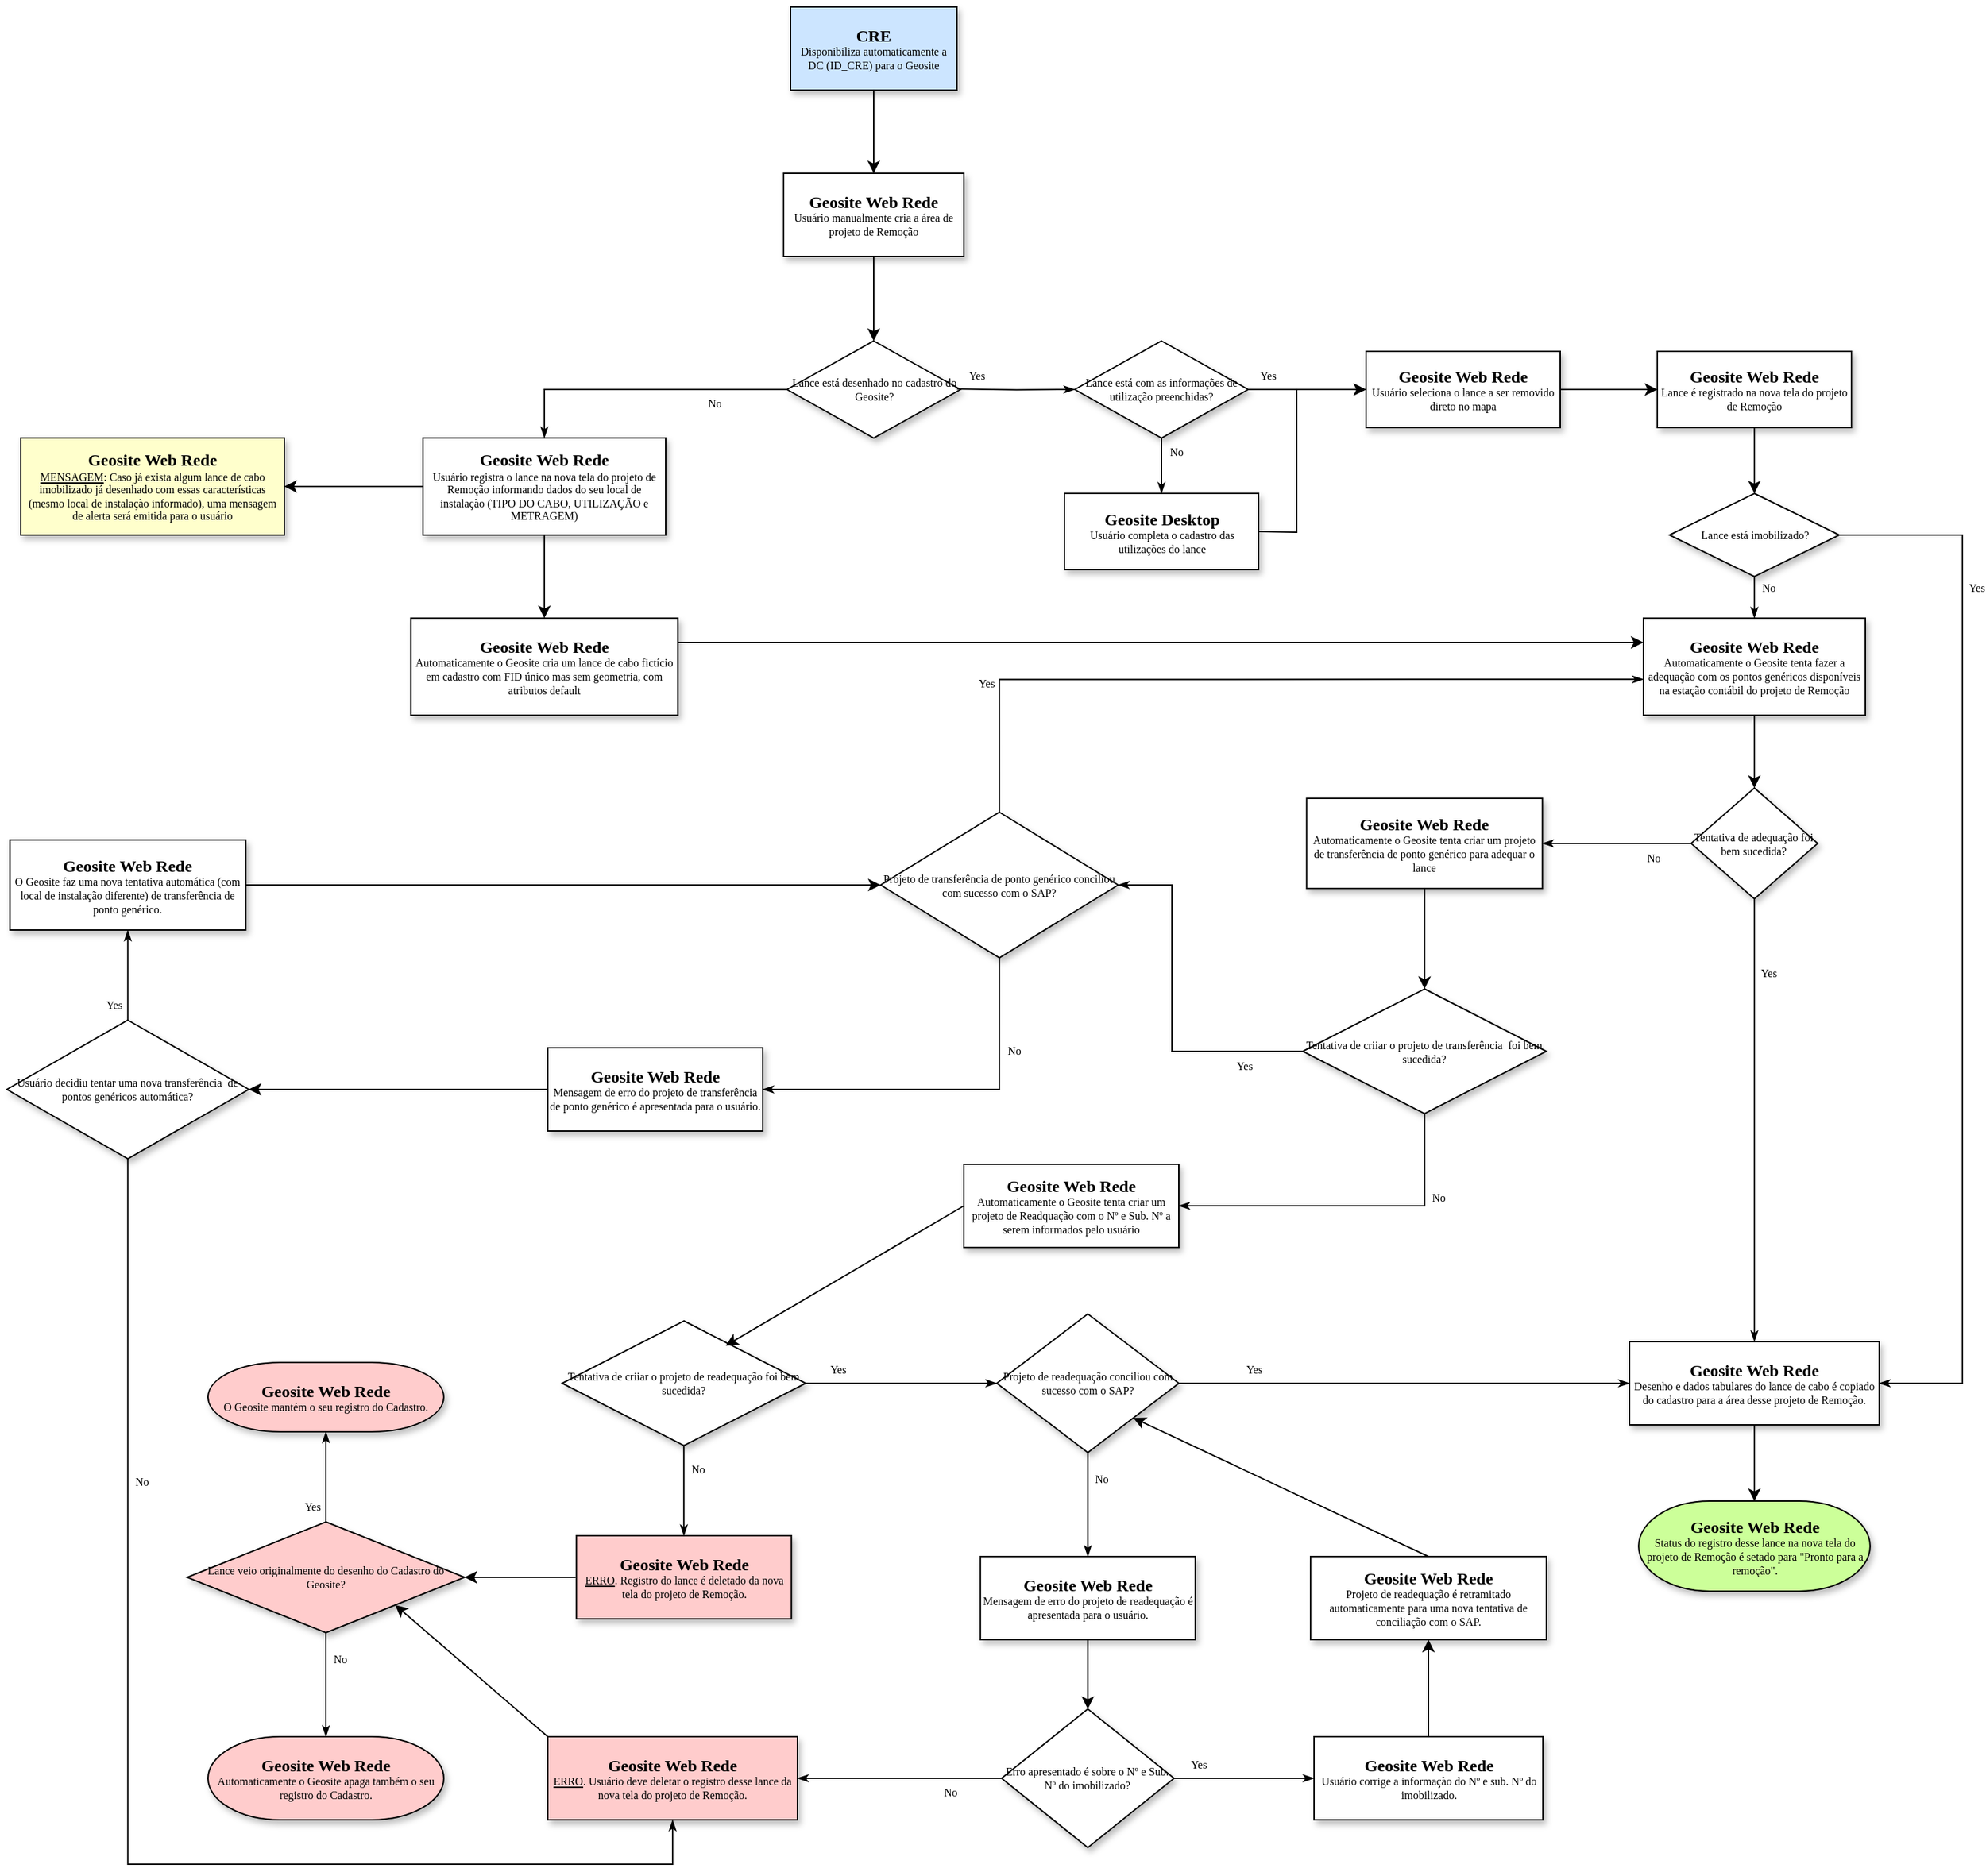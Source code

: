<mxfile version="20.5.0" type="github"><diagram name="Page-1" id="edf60f1a-56cd-e834-aa8a-f176f3a09ee4"><mxGraphModel dx="1278" dy="579" grid="1" gridSize="10" guides="1" tooltips="1" connect="1" arrows="1" fold="1" page="1" pageScale="1" pageWidth="1100" pageHeight="850" background="none" math="0" shadow="0"><root><mxCell id="0"/><mxCell id="1" parent="0"/><mxCell id="V8c99-lEmDVWt42Kv_we-5" value="&lt;font style=&quot;font-size: 12px;&quot;&gt;&lt;b&gt;CRE&lt;/b&gt;&lt;/font&gt;&lt;br&gt;Disponibiliza automaticamente a DC (ID_CRE) para o Geosite" style="rounded=0;whiteSpace=wrap;html=1;shadow=1;labelBackgroundColor=none;strokeWidth=1;fontFamily=Verdana;fontSize=8;align=center;fillColor=#CCE5FF;" parent="1" vertex="1"><mxGeometry x="635" y="10" width="120" height="60" as="geometry"/></mxCell><mxCell id="V8c99-lEmDVWt42Kv_we-6" value="&lt;font style=&quot;font-size: 12px;&quot;&gt;&lt;b&gt;Geosite Web Rede&lt;/b&gt;&lt;/font&gt;&lt;br&gt;Usuário manualmente cria a área de projeto de Remoção" style="rounded=0;whiteSpace=wrap;html=1;shadow=1;labelBackgroundColor=none;strokeWidth=1;fontFamily=Verdana;fontSize=8;align=center;" parent="1" vertex="1"><mxGeometry x="630" y="130" width="130" height="60" as="geometry"/></mxCell><mxCell id="V8c99-lEmDVWt42Kv_we-7" value="" style="endArrow=classic;html=1;rounded=0;fontSize=12;exitX=0.5;exitY=1;exitDx=0;exitDy=0;" parent="1" source="V8c99-lEmDVWt42Kv_we-5" target="V8c99-lEmDVWt42Kv_we-6" edge="1"><mxGeometry width="50" height="50" relative="1" as="geometry"><mxPoint x="170" y="50" as="sourcePoint"/><mxPoint x="220" as="targetPoint"/></mxGeometry></mxCell><mxCell id="V8c99-lEmDVWt42Kv_we-8" value="Lance está desenhado no cadastro do Geosite?" style="rhombus;whiteSpace=wrap;html=1;rounded=0;shadow=1;labelBackgroundColor=none;strokeWidth=1;fontFamily=Verdana;fontSize=8;align=center;" parent="1" vertex="1"><mxGeometry x="632.5" y="251" width="125" height="70" as="geometry"/></mxCell><mxCell id="V8c99-lEmDVWt42Kv_we-9" value="" style="endArrow=classic;html=1;rounded=0;fontSize=12;exitX=0.5;exitY=1;exitDx=0;exitDy=0;" parent="1" source="V8c99-lEmDVWt42Kv_we-6" target="V8c99-lEmDVWt42Kv_we-8" edge="1"><mxGeometry width="50" height="50" relative="1" as="geometry"><mxPoint x="695" y="200" as="sourcePoint"/><mxPoint x="550" y="201" as="targetPoint"/></mxGeometry></mxCell><mxCell id="V8c99-lEmDVWt42Kv_we-11" value="Yes" style="edgeStyle=orthogonalEdgeStyle;rounded=0;html=1;labelBackgroundColor=none;startSize=5;endArrow=classicThin;endFill=1;endSize=5;jettySize=auto;orthogonalLoop=1;strokeWidth=1;fontFamily=Verdana;fontSize=8;entryX=0;entryY=0.5;entryDx=0;entryDy=0;" parent="1" target="UmW8kJtrCGWKn92JYN5o-1" edge="1"><mxGeometry x="-0.667" y="10" relative="1" as="geometry"><mxPoint as="offset"/><mxPoint x="755" y="285.66" as="sourcePoint"/><mxPoint x="815" y="285.66" as="targetPoint"/></mxGeometry></mxCell><mxCell id="V8c99-lEmDVWt42Kv_we-12" value="No" style="edgeStyle=orthogonalEdgeStyle;rounded=0;html=1;labelBackgroundColor=none;startSize=5;endArrow=classicThin;endFill=1;endSize=5;jettySize=auto;orthogonalLoop=1;strokeWidth=1;fontFamily=Verdana;fontSize=8;entryX=0.5;entryY=0;entryDx=0;entryDy=0;exitX=0;exitY=0.5;exitDx=0;exitDy=0;" parent="1" source="V8c99-lEmDVWt42Kv_we-8" target="UmW8kJtrCGWKn92JYN5o-58" edge="1"><mxGeometry x="-0.5" y="10" relative="1" as="geometry"><mxPoint as="offset"/><mxPoint x="696.0" y="320" as="sourcePoint"/><mxPoint x="690" y="371" as="targetPoint"/></mxGeometry></mxCell><mxCell id="V8c99-lEmDVWt42Kv_we-14" value="&lt;font style=&quot;font-size: 12px;&quot;&gt;&lt;b&gt;Geosite Web Rede&lt;/b&gt;&lt;/font&gt;&lt;br&gt;Usuário seleciona o lance a ser removido direto no mapa" style="whiteSpace=wrap;html=1;rounded=0;shadow=1;labelBackgroundColor=none;strokeWidth=1;fontFamily=Verdana;fontSize=8;align=center;" parent="1" vertex="1"><mxGeometry x="1050" y="258.5" width="140" height="55" as="geometry"/></mxCell><mxCell id="UmW8kJtrCGWKn92JYN5o-1" value="Lance está com as informações de utilização preenchidas?" style="rhombus;whiteSpace=wrap;html=1;rounded=0;shadow=1;labelBackgroundColor=none;strokeWidth=1;fontFamily=Verdana;fontSize=8;align=center;" parent="1" vertex="1"><mxGeometry x="840" y="251" width="125" height="70" as="geometry"/></mxCell><mxCell id="UmW8kJtrCGWKn92JYN5o-4" value="Yes" style="edgeStyle=orthogonalEdgeStyle;rounded=0;html=1;labelBackgroundColor=none;startSize=5;endArrow=classicThin;endFill=1;endSize=5;jettySize=auto;orthogonalLoop=1;strokeWidth=1;fontFamily=Verdana;fontSize=8;entryX=0;entryY=0.5;entryDx=0;entryDy=0;exitX=1;exitY=0.5;exitDx=0;exitDy=0;" parent="1" source="UmW8kJtrCGWKn92JYN5o-1" target="V8c99-lEmDVWt42Kv_we-14" edge="1"><mxGeometry x="-0.667" y="10" relative="1" as="geometry"><mxPoint as="offset"/><mxPoint x="970" y="286" as="sourcePoint"/><mxPoint x="850" y="340" as="targetPoint"/></mxGeometry></mxCell><mxCell id="UmW8kJtrCGWKn92JYN5o-5" value="&lt;font style=&quot;font-size: 12px;&quot;&gt;&lt;b&gt;Geosite Desktop&lt;/b&gt;&lt;/font&gt;&lt;br&gt;Usuário completa o cadastro das utilizações do lance" style="whiteSpace=wrap;html=1;rounded=0;shadow=1;labelBackgroundColor=none;strokeWidth=1;fontFamily=Verdana;fontSize=8;align=center;" parent="1" vertex="1"><mxGeometry x="832.5" y="361" width="140" height="55" as="geometry"/></mxCell><mxCell id="UmW8kJtrCGWKn92JYN5o-6" value="No" style="edgeStyle=orthogonalEdgeStyle;rounded=0;html=1;labelBackgroundColor=none;startSize=5;endArrow=classicThin;endFill=1;endSize=5;jettySize=auto;orthogonalLoop=1;strokeWidth=1;fontFamily=Verdana;fontSize=8;entryX=0.5;entryY=0;entryDx=0;entryDy=0;exitX=0.5;exitY=1;exitDx=0;exitDy=0;" parent="1" source="UmW8kJtrCGWKn92JYN5o-1" target="UmW8kJtrCGWKn92JYN5o-5" edge="1"><mxGeometry x="-0.5" y="10" relative="1" as="geometry"><mxPoint as="offset"/><mxPoint x="706" y="330" as="sourcePoint"/><mxPoint x="706" y="370" as="targetPoint"/></mxGeometry></mxCell><mxCell id="UmW8kJtrCGWKn92JYN5o-7" value="" style="endArrow=classic;html=1;rounded=0;fontSize=12;exitX=1;exitY=0.5;exitDx=0;exitDy=0;entryX=0;entryY=0.5;entryDx=0;entryDy=0;" parent="1" source="UmW8kJtrCGWKn92JYN5o-5" target="V8c99-lEmDVWt42Kv_we-14" edge="1"><mxGeometry width="50" height="50" relative="1" as="geometry"><mxPoint x="1070" y="421" as="sourcePoint"/><mxPoint x="1000" y="301" as="targetPoint"/><Array as="points"><mxPoint x="1000" y="389"/><mxPoint x="1000" y="286"/></Array></mxGeometry></mxCell><mxCell id="UmW8kJtrCGWKn92JYN5o-8" value="Lance está imobilizado?" style="rhombus;whiteSpace=wrap;html=1;rounded=0;shadow=1;labelBackgroundColor=none;strokeWidth=1;fontFamily=Verdana;fontSize=8;align=center;" parent="1" vertex="1"><mxGeometry x="1268.75" y="361" width="122.5" height="60" as="geometry"/></mxCell><mxCell id="UmW8kJtrCGWKn92JYN5o-9" value="" style="endArrow=classic;html=1;rounded=0;fontSize=12;entryX=0.5;entryY=0;entryDx=0;entryDy=0;exitX=0.5;exitY=1;exitDx=0;exitDy=0;" parent="1" source="UmW8kJtrCGWKn92JYN5o-12" target="UmW8kJtrCGWKn92JYN5o-8" edge="1"><mxGeometry width="50" height="50" relative="1" as="geometry"><mxPoint x="790" y="531" as="sourcePoint"/><mxPoint x="840" y="481" as="targetPoint"/></mxGeometry></mxCell><mxCell id="UmW8kJtrCGWKn92JYN5o-11" value="No" style="edgeStyle=orthogonalEdgeStyle;rounded=0;html=1;labelBackgroundColor=none;startSize=5;endArrow=classicThin;endFill=1;endSize=5;jettySize=auto;orthogonalLoop=1;strokeWidth=1;fontFamily=Verdana;fontSize=8;exitX=0.5;exitY=1;exitDx=0;exitDy=0;entryX=0.5;entryY=0;entryDx=0;entryDy=0;" parent="1" source="UmW8kJtrCGWKn92JYN5o-8" target="UmW8kJtrCGWKn92JYN5o-13" edge="1"><mxGeometry x="-0.5" y="10" relative="1" as="geometry"><mxPoint as="offset"/><mxPoint x="706" y="425" as="sourcePoint"/><mxPoint x="1330" y="481" as="targetPoint"/></mxGeometry></mxCell><mxCell id="UmW8kJtrCGWKn92JYN5o-12" value="&lt;font style=&quot;font-size: 12px;&quot;&gt;&lt;b&gt;Geosite Web Rede&lt;/b&gt;&lt;/font&gt;&lt;br&gt;Lance é registrado na nova tela do projeto de Remoção" style="whiteSpace=wrap;html=1;rounded=0;shadow=1;labelBackgroundColor=none;strokeWidth=1;fontFamily=Verdana;fontSize=8;align=center;" parent="1" vertex="1"><mxGeometry x="1260" y="258.5" width="140" height="55" as="geometry"/></mxCell><mxCell id="UmW8kJtrCGWKn92JYN5o-13" value="&lt;font style=&quot;font-size: 12px;&quot;&gt;&lt;b&gt;Geosite Web Rede&lt;/b&gt;&lt;/font&gt;&lt;br&gt;Automaticamente o Geosite tenta fazer a adequação com os pontos genéricos disponíveis na estação contábil do projeto de Remoção" style="whiteSpace=wrap;html=1;rounded=0;shadow=1;labelBackgroundColor=none;strokeWidth=1;fontFamily=Verdana;fontSize=8;align=center;" parent="1" vertex="1"><mxGeometry x="1250" y="451" width="160" height="70" as="geometry"/></mxCell><mxCell id="UmW8kJtrCGWKn92JYN5o-14" value="&lt;font style=&quot;font-size: 12px;&quot;&gt;&lt;b&gt;Geosite Web Rede&lt;/b&gt;&lt;/font&gt;&lt;br&gt;Automaticamente o Geosite tenta criar um projeto de transferência de ponto genérico para adequar o lance" style="whiteSpace=wrap;html=1;rounded=0;shadow=1;labelBackgroundColor=none;strokeWidth=1;fontFamily=Verdana;fontSize=8;align=center;" parent="1" vertex="1"><mxGeometry x="1007.18" y="581" width="170" height="65" as="geometry"/></mxCell><mxCell id="UmW8kJtrCGWKn92JYN5o-15" value="&lt;font style=&quot;font-size: 12px;&quot;&gt;&lt;b&gt;Geosite Web Rede&lt;/b&gt;&lt;/font&gt;&lt;br&gt;Automaticamente o Geosite tenta criar um projeto de Readquação com o Nº e Sub. Nº a serem informados pelo usuário" style="whiteSpace=wrap;html=1;rounded=0;shadow=1;labelBackgroundColor=none;strokeWidth=1;fontFamily=Verdana;fontSize=8;align=center;" parent="1" vertex="1"><mxGeometry x="760" y="845" width="155" height="60" as="geometry"/></mxCell><mxCell id="UmW8kJtrCGWKn92JYN5o-16" value="Tentativa de adequação foi bem sucedida?" style="rhombus;whiteSpace=wrap;html=1;rounded=0;shadow=1;labelBackgroundColor=none;strokeWidth=1;fontFamily=Verdana;fontSize=8;align=center;" parent="1" vertex="1"><mxGeometry x="1284.38" y="573.5" width="91.25" height="80" as="geometry"/></mxCell><mxCell id="UmW8kJtrCGWKn92JYN5o-17" value="" style="endArrow=classic;html=1;rounded=0;fontSize=12;entryX=0;entryY=0.5;entryDx=0;entryDy=0;exitX=1;exitY=0.5;exitDx=0;exitDy=0;" parent="1" source="V8c99-lEmDVWt42Kv_we-14" target="UmW8kJtrCGWKn92JYN5o-12" edge="1"><mxGeometry width="50" height="50" relative="1" as="geometry"><mxPoint x="1030" y="441" as="sourcePoint"/><mxPoint x="1080" y="391" as="targetPoint"/></mxGeometry></mxCell><mxCell id="UmW8kJtrCGWKn92JYN5o-18" value="" style="endArrow=classic;html=1;rounded=0;fontSize=12;entryX=0.5;entryY=0;entryDx=0;entryDy=0;exitX=0.5;exitY=1;exitDx=0;exitDy=0;" parent="1" source="UmW8kJtrCGWKn92JYN5o-13" target="UmW8kJtrCGWKn92JYN5o-16" edge="1"><mxGeometry width="50" height="50" relative="1" as="geometry"><mxPoint x="1150" y="621" as="sourcePoint"/><mxPoint x="1200" y="571" as="targetPoint"/></mxGeometry></mxCell><mxCell id="UmW8kJtrCGWKn92JYN5o-19" value="Yes" style="edgeStyle=orthogonalEdgeStyle;rounded=0;html=1;labelBackgroundColor=none;startSize=5;endArrow=classicThin;endFill=1;endSize=5;jettySize=auto;orthogonalLoop=1;strokeWidth=1;fontFamily=Verdana;fontSize=8;exitX=1;exitY=0.5;exitDx=0;exitDy=0;entryX=1;entryY=0.5;entryDx=0;entryDy=0;" parent="1" source="UmW8kJtrCGWKn92JYN5o-8" target="UmW8kJtrCGWKn92JYN5o-45" edge="1"><mxGeometry x="-0.667" y="10" relative="1" as="geometry"><mxPoint as="offset"/><mxPoint x="1391.25" y="390.5" as="sourcePoint"/><mxPoint x="1180" y="391" as="targetPoint"/><Array as="points"><mxPoint x="1480" y="391"/><mxPoint x="1480" y="1003"/></Array></mxGeometry></mxCell><mxCell id="UmW8kJtrCGWKn92JYN5o-20" value="Yes" style="edgeStyle=orthogonalEdgeStyle;rounded=0;html=1;labelBackgroundColor=none;startSize=5;endArrow=classicThin;endFill=1;endSize=5;jettySize=auto;orthogonalLoop=1;strokeWidth=1;fontFamily=Verdana;fontSize=8;exitX=0.5;exitY=1;exitDx=0;exitDy=0;startArrow=none;entryX=0.5;entryY=0;entryDx=0;entryDy=0;" parent="1" source="UmW8kJtrCGWKn92JYN5o-16" target="UmW8kJtrCGWKn92JYN5o-45" edge="1"><mxGeometry x="-0.667" y="10" relative="1" as="geometry"><mxPoint as="offset"/><mxPoint x="1284.38" y="620.5" as="sourcePoint"/><mxPoint x="1600" y="901" as="targetPoint"/><Array as="points"/></mxGeometry></mxCell><mxCell id="UmW8kJtrCGWKn92JYN5o-21" value="No" style="edgeStyle=orthogonalEdgeStyle;rounded=0;html=1;labelBackgroundColor=none;startSize=5;endArrow=classicThin;endFill=1;endSize=5;jettySize=auto;orthogonalLoop=1;strokeWidth=1;fontFamily=Verdana;fontSize=8;exitX=0;exitY=0.5;exitDx=0;exitDy=0;entryX=1;entryY=0.5;entryDx=0;entryDy=0;" parent="1" source="UmW8kJtrCGWKn92JYN5o-16" target="UmW8kJtrCGWKn92JYN5o-14" edge="1"><mxGeometry x="-0.5" y="10" relative="1" as="geometry"><mxPoint as="offset"/><mxPoint x="1420" y="651" as="sourcePoint"/><mxPoint x="1420" y="701" as="targetPoint"/></mxGeometry></mxCell><mxCell id="UmW8kJtrCGWKn92JYN5o-23" value="" style="endArrow=classic;html=1;rounded=0;fontSize=12;entryX=0.5;entryY=0;entryDx=0;entryDy=0;exitX=0.5;exitY=1;exitDx=0;exitDy=0;" parent="1" source="UmW8kJtrCGWKn92JYN5o-14" target="UmW8kJtrCGWKn92JYN5o-22" edge="1"><mxGeometry width="50" height="50" relative="1" as="geometry"><mxPoint x="1230" y="601" as="sourcePoint"/><mxPoint x="1280" y="551" as="targetPoint"/></mxGeometry></mxCell><mxCell id="UmW8kJtrCGWKn92JYN5o-24" value="No" style="edgeStyle=orthogonalEdgeStyle;rounded=0;html=1;labelBackgroundColor=none;startSize=5;endArrow=classicThin;endFill=1;endSize=5;jettySize=auto;orthogonalLoop=1;strokeWidth=1;fontFamily=Verdana;fontSize=8;exitX=0.5;exitY=1;exitDx=0;exitDy=0;entryX=1;entryY=0.5;entryDx=0;entryDy=0;" parent="1" source="UmW8kJtrCGWKn92JYN5o-22" target="UmW8kJtrCGWKn92JYN5o-15" edge="1"><mxGeometry x="-0.5" y="10" relative="1" as="geometry"><mxPoint as="offset"/><mxPoint x="1385.63" y="631" as="sourcePoint"/><mxPoint x="1455" y="631" as="targetPoint"/></mxGeometry></mxCell><mxCell id="UmW8kJtrCGWKn92JYN5o-25" value="Yes" style="edgeStyle=orthogonalEdgeStyle;rounded=0;html=1;labelBackgroundColor=none;startSize=5;endArrow=classicThin;endFill=1;endSize=5;jettySize=auto;orthogonalLoop=1;strokeWidth=1;fontFamily=Verdana;fontSize=8;exitX=0;exitY=0.5;exitDx=0;exitDy=0;entryX=1;entryY=0.5;entryDx=0;entryDy=0;" parent="1" source="UmW8kJtrCGWKn92JYN5o-22" target="UmW8kJtrCGWKn92JYN5o-48" edge="1"><mxGeometry x="-0.667" y="10" relative="1" as="geometry"><mxPoint as="offset"/><mxPoint x="1428.78" y="751.5" as="sourcePoint"/><mxPoint x="1360" y="756" as="targetPoint"/><Array as="points"><mxPoint x="910" y="764"/><mxPoint x="910" y="644"/></Array></mxGeometry></mxCell><mxCell id="UmW8kJtrCGWKn92JYN5o-26" value="Tentativa de criiar o projeto de readequação foi bem sucedida?" style="rhombus;whiteSpace=wrap;html=1;rounded=0;shadow=1;labelBackgroundColor=none;strokeWidth=1;fontFamily=Verdana;fontSize=8;align=center;" parent="1" vertex="1"><mxGeometry x="470.32" y="958" width="175.63" height="90" as="geometry"/></mxCell><mxCell id="UmW8kJtrCGWKn92JYN5o-27" value="" style="endArrow=classic;html=1;rounded=0;fontSize=12;entryX=0.672;entryY=0.198;entryDx=0;entryDy=0;exitX=0;exitY=0.5;exitDx=0;exitDy=0;entryPerimeter=0;" parent="1" source="UmW8kJtrCGWKn92JYN5o-15" target="UmW8kJtrCGWKn92JYN5o-26" edge="1"><mxGeometry width="50" height="50" relative="1" as="geometry"><mxPoint x="1230" y="861" as="sourcePoint"/><mxPoint x="1280" y="811" as="targetPoint"/></mxGeometry></mxCell><mxCell id="UmW8kJtrCGWKn92JYN5o-28" value="No" style="edgeStyle=orthogonalEdgeStyle;rounded=0;html=1;labelBackgroundColor=none;startSize=5;endArrow=classicThin;endFill=1;endSize=5;jettySize=auto;orthogonalLoop=1;strokeWidth=1;fontFamily=Verdana;fontSize=8;exitX=0.5;exitY=1;exitDx=0;exitDy=0;entryX=0.5;entryY=0;entryDx=0;entryDy=0;" parent="1" source="UmW8kJtrCGWKn92JYN5o-26" target="UmW8kJtrCGWKn92JYN5o-30" edge="1"><mxGeometry x="-0.5" y="10" relative="1" as="geometry"><mxPoint as="offset"/><mxPoint x="1529.505" y="1098" as="sourcePoint"/><mxPoint x="1529.5" y="1148" as="targetPoint"/></mxGeometry></mxCell><mxCell id="UmW8kJtrCGWKn92JYN5o-29" value="Yes" style="edgeStyle=orthogonalEdgeStyle;rounded=0;html=1;labelBackgroundColor=none;startSize=5;endArrow=classicThin;endFill=1;endSize=5;jettySize=auto;orthogonalLoop=1;strokeWidth=1;fontFamily=Verdana;fontSize=8;exitX=1;exitY=0.5;exitDx=0;exitDy=0;entryX=0;entryY=0.5;entryDx=0;entryDy=0;" parent="1" source="UmW8kJtrCGWKn92JYN5o-26" target="UmW8kJtrCGWKn92JYN5o-32" edge="1"><mxGeometry x="-0.667" y="10" relative="1" as="geometry"><mxPoint as="offset"/><mxPoint x="1445.0" y="1052.5" as="sourcePoint"/><mxPoint x="760" y="1003" as="targetPoint"/></mxGeometry></mxCell><mxCell id="UmW8kJtrCGWKn92JYN5o-30" value="&lt;font style=&quot;font-size: 12px;&quot;&gt;&lt;b&gt;Geosite Web Rede&lt;/b&gt;&lt;/font&gt;&lt;br&gt;&lt;u&gt;ERRO&lt;/u&gt;. Registro do lance é deletado da nova tela do projeto de Remoção." style="whiteSpace=wrap;html=1;rounded=0;shadow=1;labelBackgroundColor=none;strokeWidth=1;fontFamily=Verdana;fontSize=8;align=center;fillColor=#FFCCCC;" parent="1" vertex="1"><mxGeometry x="480.63" y="1113" width="155" height="60" as="geometry"/></mxCell><mxCell id="UmW8kJtrCGWKn92JYN5o-31" value="&lt;font style=&quot;font-size: 12px;&quot;&gt;&lt;b&gt;Geosite Web Rede&lt;/b&gt;&lt;/font&gt;&lt;br&gt;Mensagem de erro do projeto de readequação é apresentada para o usuário." style="whiteSpace=wrap;html=1;rounded=0;shadow=1;labelBackgroundColor=none;strokeWidth=1;fontFamily=Verdana;fontSize=8;align=center;" parent="1" vertex="1"><mxGeometry x="771.87" y="1128" width="155" height="60" as="geometry"/></mxCell><mxCell id="UmW8kJtrCGWKn92JYN5o-32" value="Projeto de readequação conciliou com sucesso com o SAP?" style="rhombus;whiteSpace=wrap;html=1;rounded=0;shadow=1;labelBackgroundColor=none;strokeWidth=1;fontFamily=Verdana;fontSize=8;align=center;" parent="1" vertex="1"><mxGeometry x="783.75" y="953" width="131.25" height="100" as="geometry"/></mxCell><mxCell id="UmW8kJtrCGWKn92JYN5o-33" value="Yes" style="edgeStyle=orthogonalEdgeStyle;rounded=0;html=1;labelBackgroundColor=none;startSize=5;endArrow=classicThin;endFill=1;endSize=5;jettySize=auto;orthogonalLoop=1;strokeWidth=1;fontFamily=Verdana;fontSize=8;entryX=0;entryY=0.5;entryDx=0;entryDy=0;exitX=1;exitY=0.5;exitDx=0;exitDy=0;" parent="1" source="UmW8kJtrCGWKn92JYN5o-32" target="UmW8kJtrCGWKn92JYN5o-45" edge="1"><mxGeometry x="-0.667" y="10" relative="1" as="geometry"><mxPoint as="offset"/><mxPoint x="960" y="1003" as="sourcePoint"/><mxPoint x="1167.81" y="1052.5" as="targetPoint"/></mxGeometry></mxCell><mxCell id="UmW8kJtrCGWKn92JYN5o-34" value="No" style="edgeStyle=orthogonalEdgeStyle;rounded=0;html=1;labelBackgroundColor=none;startSize=5;endArrow=classicThin;endFill=1;endSize=5;jettySize=auto;orthogonalLoop=1;strokeWidth=1;fontFamily=Verdana;fontSize=8;exitX=0.5;exitY=1;exitDx=0;exitDy=0;entryX=0.5;entryY=0;entryDx=0;entryDy=0;" parent="1" source="UmW8kJtrCGWKn92JYN5o-32" target="UmW8kJtrCGWKn92JYN5o-31" edge="1"><mxGeometry x="-0.5" y="10" relative="1" as="geometry"><mxPoint as="offset"/><mxPoint x="855.625" y="1053" as="sourcePoint"/><mxPoint x="1326" y="1168" as="targetPoint"/></mxGeometry></mxCell><mxCell id="UmW8kJtrCGWKn92JYN5o-35" value="Erro apresentado é sobre o Nº e Sub. Nº do imobilizado?" style="rhombus;whiteSpace=wrap;html=1;rounded=0;shadow=1;labelBackgroundColor=none;strokeWidth=1;fontFamily=Verdana;fontSize=8;align=center;" parent="1" vertex="1"><mxGeometry x="787.18" y="1238" width="124.38" height="100" as="geometry"/></mxCell><mxCell id="UmW8kJtrCGWKn92JYN5o-36" value="" style="endArrow=classic;html=1;rounded=0;fontSize=12;exitX=0.5;exitY=1;exitDx=0;exitDy=0;entryX=0.5;entryY=0;entryDx=0;entryDy=0;" parent="1" source="UmW8kJtrCGWKn92JYN5o-31" target="UmW8kJtrCGWKn92JYN5o-35" edge="1"><mxGeometry width="50" height="50" relative="1" as="geometry"><mxPoint x="1230" y="1198" as="sourcePoint"/><mxPoint x="1326" y="1258" as="targetPoint"/></mxGeometry></mxCell><mxCell id="UmW8kJtrCGWKn92JYN5o-37" value="No" style="edgeStyle=orthogonalEdgeStyle;rounded=0;html=1;labelBackgroundColor=none;startSize=5;endArrow=classicThin;endFill=1;endSize=5;jettySize=auto;orthogonalLoop=1;strokeWidth=1;fontFamily=Verdana;fontSize=8;entryX=1;entryY=0.5;entryDx=0;entryDy=0;exitX=0;exitY=0.5;exitDx=0;exitDy=0;" parent="1" source="UmW8kJtrCGWKn92JYN5o-35" target="UmW8kJtrCGWKn92JYN5o-44" edge="1"><mxGeometry x="-0.5" y="10" relative="1" as="geometry"><mxPoint as="offset"/><mxPoint x="1420.005" y="1313" as="sourcePoint"/><mxPoint x="1460" y="1318" as="targetPoint"/></mxGeometry></mxCell><mxCell id="UmW8kJtrCGWKn92JYN5o-38" value="Yes" style="edgeStyle=orthogonalEdgeStyle;rounded=0;html=1;labelBackgroundColor=none;startSize=5;endArrow=classicThin;endFill=1;endSize=5;jettySize=auto;orthogonalLoop=1;strokeWidth=1;fontFamily=Verdana;fontSize=8;exitX=1;exitY=0.5;exitDx=0;exitDy=0;entryX=0;entryY=0.5;entryDx=0;entryDy=0;" parent="1" source="UmW8kJtrCGWKn92JYN5o-35" target="UmW8kJtrCGWKn92JYN5o-39" edge="1"><mxGeometry x="-0.667" y="10" relative="1" as="geometry"><mxPoint as="offset"/><mxPoint x="1242.2" y="1348.5" as="sourcePoint"/><mxPoint x="1180" y="1318" as="targetPoint"/></mxGeometry></mxCell><mxCell id="UmW8kJtrCGWKn92JYN5o-39" value="&lt;font style=&quot;font-size: 12px;&quot;&gt;&lt;b&gt;Geosite Web Rede&lt;/b&gt;&lt;/font&gt;&lt;br&gt;Usuário corrige a informação do Nº e sub. Nº do imobilizado." style="whiteSpace=wrap;html=1;rounded=0;shadow=1;labelBackgroundColor=none;strokeWidth=1;fontFamily=Verdana;fontSize=8;align=center;" parent="1" vertex="1"><mxGeometry x="1012.5" y="1258" width="165" height="60" as="geometry"/></mxCell><mxCell id="UmW8kJtrCGWKn92JYN5o-40" value="&lt;font style=&quot;font-size: 12px;&quot;&gt;&lt;b&gt;Geosite Web Rede&lt;/b&gt;&lt;/font&gt;&lt;br&gt;Projeto de readequação é retramitado automaticamente para uma nova tentativa de conciliação com o SAP." style="whiteSpace=wrap;html=1;rounded=0;shadow=1;labelBackgroundColor=none;strokeWidth=1;fontFamily=Verdana;fontSize=8;align=center;" parent="1" vertex="1"><mxGeometry x="1010" y="1128" width="170" height="60" as="geometry"/></mxCell><mxCell id="UmW8kJtrCGWKn92JYN5o-41" value="" style="endArrow=classic;html=1;rounded=0;fontSize=12;exitX=0.5;exitY=0;exitDx=0;exitDy=0;entryX=0.5;entryY=1;entryDx=0;entryDy=0;" parent="1" source="UmW8kJtrCGWKn92JYN5o-39" target="UmW8kJtrCGWKn92JYN5o-40" edge="1"><mxGeometry width="50" height="50" relative="1" as="geometry"><mxPoint x="1230" y="1118" as="sourcePoint"/><mxPoint x="1280" y="1068" as="targetPoint"/></mxGeometry></mxCell><mxCell id="UmW8kJtrCGWKn92JYN5o-42" value="" style="endArrow=classic;html=1;rounded=0;fontSize=12;exitX=0.5;exitY=0;exitDx=0;exitDy=0;entryX=1;entryY=1;entryDx=0;entryDy=0;" parent="1" source="UmW8kJtrCGWKn92JYN5o-40" target="UmW8kJtrCGWKn92JYN5o-32" edge="1"><mxGeometry width="50" height="50" relative="1" as="geometry"><mxPoint x="1230" y="1118" as="sourcePoint"/><mxPoint x="888.438" y="1028" as="targetPoint"/></mxGeometry></mxCell><mxCell id="UmW8kJtrCGWKn92JYN5o-44" value="&lt;font style=&quot;font-size: 12px;&quot;&gt;&lt;b&gt;Geosite Web Rede&lt;/b&gt;&lt;/font&gt;&lt;br&gt;&lt;u&gt;ERRO&lt;/u&gt;. Usuário deve deletar o registro desse lance da nova tela do projeto de Remoção." style="whiteSpace=wrap;html=1;rounded=0;shadow=1;labelBackgroundColor=none;strokeWidth=1;fontFamily=Verdana;fontSize=8;align=center;fillColor=#FFCCCC;" parent="1" vertex="1"><mxGeometry x="460" y="1258" width="180" height="60" as="geometry"/></mxCell><mxCell id="UmW8kJtrCGWKn92JYN5o-45" value="&lt;font style=&quot;font-size: 12px;&quot;&gt;&lt;b&gt;Geosite Web Rede&lt;/b&gt;&lt;/font&gt;&lt;br&gt;Desenho e dados tabulares do lance de cabo é copiado do cadastro para a área desse projeto de Remoção." style="whiteSpace=wrap;html=1;rounded=0;shadow=1;labelBackgroundColor=none;strokeWidth=1;fontFamily=Verdana;fontSize=8;align=center;" parent="1" vertex="1"><mxGeometry x="1240" y="973" width="180" height="60" as="geometry"/></mxCell><mxCell id="UmW8kJtrCGWKn92JYN5o-47" value="" style="endArrow=classic;html=1;rounded=0;fontSize=12;exitX=0.5;exitY=1;exitDx=0;exitDy=0;entryX=0.5;entryY=0;entryDx=0;entryDy=0;entryPerimeter=0;" parent="1" source="UmW8kJtrCGWKn92JYN5o-45" target="tH0Oy9MxxvEVRa18XON7-15" edge="1"><mxGeometry width="50" height="50" relative="1" as="geometry"><mxPoint x="1230" y="1018" as="sourcePoint"/><mxPoint x="1280" y="968" as="targetPoint"/></mxGeometry></mxCell><mxCell id="UmW8kJtrCGWKn92JYN5o-48" value="Projeto de transferência de ponto genérico conciliou com sucesso com o SAP?" style="rhombus;whiteSpace=wrap;html=1;rounded=0;shadow=1;labelBackgroundColor=none;strokeWidth=1;fontFamily=Verdana;fontSize=8;align=center;" parent="1" vertex="1"><mxGeometry x="700" y="591" width="171.25" height="105" as="geometry"/></mxCell><mxCell id="UmW8kJtrCGWKn92JYN5o-49" value="No" style="edgeStyle=orthogonalEdgeStyle;rounded=0;html=1;labelBackgroundColor=none;startSize=5;endArrow=classicThin;endFill=1;endSize=5;jettySize=auto;orthogonalLoop=1;strokeWidth=1;fontFamily=Verdana;fontSize=8;exitX=0.5;exitY=1;exitDx=0;exitDy=0;entryX=1;entryY=0.5;entryDx=0;entryDy=0;" parent="1" source="UmW8kJtrCGWKn92JYN5o-48" target="UmW8kJtrCGWKn92JYN5o-51" edge="1"><mxGeometry x="-0.5" y="10" relative="1" as="geometry"><mxPoint as="offset"/><mxPoint x="1030" y="721" as="sourcePoint"/><mxPoint x="1170" y="751" as="targetPoint"/></mxGeometry></mxCell><mxCell id="UmW8kJtrCGWKn92JYN5o-50" value="Yes" style="edgeStyle=orthogonalEdgeStyle;rounded=0;html=1;labelBackgroundColor=none;startSize=5;endArrow=classicThin;endFill=1;endSize=5;jettySize=auto;orthogonalLoop=1;strokeWidth=1;fontFamily=Verdana;fontSize=8;exitX=0.5;exitY=0;exitDx=0;exitDy=0;entryX=0;entryY=0.631;entryDx=0;entryDy=0;entryPerimeter=0;" parent="1" source="UmW8kJtrCGWKn92JYN5o-48" target="UmW8kJtrCGWKn92JYN5o-13" edge="1"><mxGeometry x="-0.667" y="10" relative="1" as="geometry"><mxPoint as="offset"/><mxPoint x="1452.19" y="766" as="sourcePoint"/><mxPoint x="1220" y="501" as="targetPoint"/><Array as="points"><mxPoint x="786" y="495"/></Array></mxGeometry></mxCell><mxCell id="UmW8kJtrCGWKn92JYN5o-51" value="&lt;font style=&quot;font-size: 12px;&quot;&gt;&lt;b&gt;Geosite Web Rede&lt;/b&gt;&lt;/font&gt;&lt;br&gt;Mensagem de erro do projeto de transferência de ponto genérico é apresentada para o usuário." style="whiteSpace=wrap;html=1;rounded=0;shadow=1;labelBackgroundColor=none;strokeWidth=1;fontFamily=Verdana;fontSize=8;align=center;" parent="1" vertex="1"><mxGeometry x="460.0" y="761" width="155" height="60" as="geometry"/></mxCell><mxCell id="UmW8kJtrCGWKn92JYN5o-52" value="Usuário decidiu tentar uma nova transferência&amp;nbsp; de pontos genéricos automática?" style="rhombus;whiteSpace=wrap;html=1;rounded=0;shadow=1;labelBackgroundColor=none;strokeWidth=1;fontFamily=Verdana;fontSize=8;align=center;" parent="1" vertex="1"><mxGeometry x="70" y="741" width="174.38" height="100" as="geometry"/></mxCell><mxCell id="UmW8kJtrCGWKn92JYN5o-53" value="" style="endArrow=classic;html=1;rounded=0;fontSize=12;exitX=0;exitY=0.5;exitDx=0;exitDy=0;entryX=1;entryY=0.5;entryDx=0;entryDy=0;" parent="1" source="UmW8kJtrCGWKn92JYN5o-51" target="UmW8kJtrCGWKn92JYN5o-52" edge="1"><mxGeometry width="50" height="50" relative="1" as="geometry"><mxPoint x="1290" y="891" as="sourcePoint"/><mxPoint x="1340" y="841" as="targetPoint"/></mxGeometry></mxCell><mxCell id="UmW8kJtrCGWKn92JYN5o-54" value="No" style="edgeStyle=orthogonalEdgeStyle;rounded=0;html=1;labelBackgroundColor=none;startSize=5;endArrow=classicThin;endFill=1;endSize=5;jettySize=auto;orthogonalLoop=1;strokeWidth=1;fontFamily=Verdana;fontSize=8;exitX=0.5;exitY=1;exitDx=0;exitDy=0;entryX=0.5;entryY=1;entryDx=0;entryDy=0;" parent="1" source="UmW8kJtrCGWKn92JYN5o-52" target="UmW8kJtrCGWKn92JYN5o-44" edge="1"><mxGeometry x="-0.5" y="10" relative="1" as="geometry"><mxPoint as="offset"/><mxPoint x="871.73" y="860" as="sourcePoint"/><mxPoint x="827" y="891" as="targetPoint"/><Array as="points"><mxPoint x="157" y="1350"/><mxPoint x="550" y="1350"/></Array></mxGeometry></mxCell><mxCell id="UmW8kJtrCGWKn92JYN5o-55" value="Yes" style="edgeStyle=orthogonalEdgeStyle;rounded=0;html=1;labelBackgroundColor=none;startSize=5;endArrow=classicThin;endFill=1;endSize=5;jettySize=auto;orthogonalLoop=1;strokeWidth=1;fontFamily=Verdana;fontSize=8;entryX=0.5;entryY=1;entryDx=0;entryDy=0;exitX=0.5;exitY=0;exitDx=0;exitDy=0;" parent="1" source="UmW8kJtrCGWKn92JYN5o-52" target="UmW8kJtrCGWKn92JYN5o-56" edge="1"><mxGeometry x="-0.667" y="10" relative="1" as="geometry"><mxPoint as="offset"/><mxPoint x="830" y="701" as="sourcePoint"/><mxPoint x="810.0" y="651" as="targetPoint"/></mxGeometry></mxCell><mxCell id="UmW8kJtrCGWKn92JYN5o-56" value="&lt;font style=&quot;font-size: 12px;&quot;&gt;&lt;b&gt;Geosite Web Rede&lt;/b&gt;&lt;/font&gt;&lt;br&gt;O Geosite faz uma nova tentativa automática (com local de instalação diferente) de transferência de ponto genérico." style="whiteSpace=wrap;html=1;rounded=0;shadow=1;labelBackgroundColor=none;strokeWidth=1;fontFamily=Verdana;fontSize=8;align=center;" parent="1" vertex="1"><mxGeometry x="72.19" y="611" width="170" height="65" as="geometry"/></mxCell><mxCell id="UmW8kJtrCGWKn92JYN5o-57" value="" style="endArrow=classic;html=1;rounded=0;fontSize=12;exitX=1;exitY=0.5;exitDx=0;exitDy=0;entryX=0;entryY=0.5;entryDx=0;entryDy=0;" parent="1" source="UmW8kJtrCGWKn92JYN5o-56" target="UmW8kJtrCGWKn92JYN5o-48" edge="1"><mxGeometry width="50" height="50" relative="1" as="geometry"><mxPoint x="1290" y="801" as="sourcePoint"/><mxPoint x="1340" y="751" as="targetPoint"/></mxGeometry></mxCell><mxCell id="UmW8kJtrCGWKn92JYN5o-58" value="&lt;font style=&quot;font-size: 12px;&quot;&gt;&lt;b&gt;Geosite Web Rede&lt;/b&gt;&lt;/font&gt;&lt;br&gt;Usuário registra o lance na nova tela do projeto de Remoção informando dados do seu local de instalação (TIPO DO CABO, UTILIZAÇÃO e METRAGEM)" style="whiteSpace=wrap;html=1;rounded=0;shadow=1;labelBackgroundColor=none;strokeWidth=1;fontFamily=Verdana;fontSize=8;align=center;" parent="1" vertex="1"><mxGeometry x="370" y="321" width="175" height="70" as="geometry"/></mxCell><mxCell id="tH0Oy9MxxvEVRa18XON7-1" value="&lt;font style=&quot;font-size: 12px;&quot;&gt;&lt;b&gt;Geosite Web Rede&lt;/b&gt;&lt;/font&gt;&lt;br&gt;Automaticamente o Geosite cria um lance de cabo fictício em cadastro com FID único mas sem geometria, com atributos default" style="whiteSpace=wrap;html=1;rounded=0;shadow=1;labelBackgroundColor=none;strokeWidth=1;fontFamily=Verdana;fontSize=8;align=center;" parent="1" vertex="1"><mxGeometry x="361.25" y="451" width="192.5" height="70" as="geometry"/></mxCell><mxCell id="tH0Oy9MxxvEVRa18XON7-2" value="" style="endArrow=classic;html=1;rounded=0;exitX=0.5;exitY=1;exitDx=0;exitDy=0;entryX=0.5;entryY=0;entryDx=0;entryDy=0;" parent="1" source="UmW8kJtrCGWKn92JYN5o-58" target="tH0Oy9MxxvEVRa18XON7-1" edge="1"><mxGeometry width="50" height="50" relative="1" as="geometry"><mxPoint x="1000" y="561" as="sourcePoint"/><mxPoint x="1050" y="511" as="targetPoint"/></mxGeometry></mxCell><mxCell id="tH0Oy9MxxvEVRa18XON7-3" value="" style="endArrow=classic;html=1;rounded=0;exitX=1;exitY=0.25;exitDx=0;exitDy=0;entryX=0;entryY=0.25;entryDx=0;entryDy=0;" parent="1" source="tH0Oy9MxxvEVRa18XON7-1" target="UmW8kJtrCGWKn92JYN5o-13" edge="1"><mxGeometry width="50" height="50" relative="1" as="geometry"><mxPoint x="1000" y="561" as="sourcePoint"/><mxPoint x="1050" y="511" as="targetPoint"/></mxGeometry></mxCell><mxCell id="tH0Oy9MxxvEVRa18XON7-5" value="Lance veio originalmente do desenho do Cadastro do Geosite?" style="rhombus;whiteSpace=wrap;html=1;rounded=0;shadow=1;labelBackgroundColor=none;strokeWidth=1;fontFamily=Verdana;fontSize=8;align=center;fillColor=#FFCCCC;" parent="1" vertex="1"><mxGeometry x="200" y="1103" width="200" height="80" as="geometry"/></mxCell><mxCell id="tH0Oy9MxxvEVRa18XON7-8" value="No" style="edgeStyle=orthogonalEdgeStyle;rounded=0;html=1;labelBackgroundColor=none;startSize=5;endArrow=classicThin;endFill=1;endSize=5;jettySize=auto;orthogonalLoop=1;strokeWidth=1;fontFamily=Verdana;fontSize=8;exitX=0.5;exitY=1;exitDx=0;exitDy=0;entryX=0.5;entryY=0;entryDx=0;entryDy=0;entryPerimeter=0;" parent="1" source="tH0Oy9MxxvEVRa18XON7-5" target="tH0Oy9MxxvEVRa18XON7-12" edge="1"><mxGeometry x="-0.5" y="10" relative="1" as="geometry"><mxPoint as="offset"/><mxPoint x="1850.005" y="1233" as="sourcePoint"/><mxPoint x="1850" y="1288" as="targetPoint"/></mxGeometry></mxCell><mxCell id="tH0Oy9MxxvEVRa18XON7-9" value="Yes" style="edgeStyle=orthogonalEdgeStyle;rounded=0;html=1;labelBackgroundColor=none;startSize=5;endArrow=classicThin;endFill=1;endSize=5;jettySize=auto;orthogonalLoop=1;strokeWidth=1;fontFamily=Verdana;fontSize=8;exitX=0.5;exitY=0;exitDx=0;exitDy=0;entryX=0.5;entryY=1;entryDx=0;entryDy=0;entryPerimeter=0;" parent="1" source="tH0Oy9MxxvEVRa18XON7-5" target="tH0Oy9MxxvEVRa18XON7-13" edge="1"><mxGeometry x="-0.667" y="10" relative="1" as="geometry"><mxPoint as="offset"/><mxPoint x="1960.94" y="1128" as="sourcePoint"/><mxPoint x="1910" y="1128" as="targetPoint"/></mxGeometry></mxCell><mxCell id="tH0Oy9MxxvEVRa18XON7-10" value="" style="endArrow=classic;html=1;rounded=0;entryX=1;entryY=0.5;entryDx=0;entryDy=0;" parent="1" target="tH0Oy9MxxvEVRa18XON7-5" edge="1"><mxGeometry width="50" height="50" relative="1" as="geometry"><mxPoint x="480" y="1143" as="sourcePoint"/><mxPoint x="1680" y="1083" as="targetPoint"/></mxGeometry></mxCell><mxCell id="tH0Oy9MxxvEVRa18XON7-11" value="" style="endArrow=classic;html=1;rounded=0;exitX=0;exitY=0;exitDx=0;exitDy=0;entryX=1;entryY=1;entryDx=0;entryDy=0;" parent="1" source="UmW8kJtrCGWKn92JYN5o-44" target="tH0Oy9MxxvEVRa18XON7-5" edge="1"><mxGeometry width="50" height="50" relative="1" as="geometry"><mxPoint x="1680" y="1288" as="sourcePoint"/><mxPoint x="1730" y="1238" as="targetPoint"/></mxGeometry></mxCell><mxCell id="tH0Oy9MxxvEVRa18XON7-12" value="&lt;font style=&quot;font-size: 12px;&quot;&gt;&lt;b&gt;Geosite Web Rede&lt;/b&gt;&lt;/font&gt;&lt;br&gt;Automaticamente o Geosite apaga também o seu registro do Cadastro." style="strokeWidth=1;html=1;shape=mxgraph.flowchart.terminator;whiteSpace=wrap;rounded=0;shadow=1;labelBackgroundColor=none;fontFamily=Verdana;fontSize=8;align=center;fillColor=#FFCCCC;" parent="1" vertex="1"><mxGeometry x="215" y="1258" width="170" height="60" as="geometry"/></mxCell><mxCell id="tH0Oy9MxxvEVRa18XON7-13" value="&lt;font style=&quot;font-size: 12px;&quot;&gt;&lt;b&gt;Geosite Web Rede&lt;/b&gt;&lt;/font&gt;&lt;br&gt;O Geosite mantém o seu registro do Cadastro." style="strokeWidth=1;html=1;shape=mxgraph.flowchart.terminator;whiteSpace=wrap;rounded=0;shadow=1;labelBackgroundColor=none;fontFamily=Verdana;fontSize=8;align=center;fillColor=#FFCCCC;" parent="1" vertex="1"><mxGeometry x="215" y="988" width="170" height="50" as="geometry"/></mxCell><mxCell id="tH0Oy9MxxvEVRa18XON7-15" value="&lt;font style=&quot;font-size: 12px;&quot;&gt;&lt;b&gt;Geosite Web Rede&lt;/b&gt;&lt;/font&gt;&lt;br&gt;Status do registro desse lance na nova tela do projeto de Remoção é setado para &quot;Pronto para a remoção&quot;." style="strokeWidth=1;html=1;shape=mxgraph.flowchart.terminator;whiteSpace=wrap;rounded=0;shadow=1;labelBackgroundColor=none;fontFamily=Verdana;fontSize=8;align=center;fillColor=#CCFF99;" parent="1" vertex="1"><mxGeometry x="1246.57" y="1088" width="166.88" height="65" as="geometry"/></mxCell><mxCell id="UmW8kJtrCGWKn92JYN5o-22" value="Tentativa de criiar o projeto de transferência&amp;nbsp; foi bem sucedida?" style="rhombus;whiteSpace=wrap;html=1;rounded=0;shadow=1;labelBackgroundColor=none;strokeWidth=1;fontFamily=Verdana;fontSize=8;align=center;" parent="1" vertex="1"><mxGeometry x="1004.37" y="718.5" width="175.63" height="90" as="geometry"/></mxCell><mxCell id="Zv99rfs9vR5DMhuXMqtV-5" value="&lt;font style=&quot;font-size: 12px;&quot;&gt;&lt;b&gt;Geosite Web Rede&lt;/b&gt;&lt;/font&gt;&lt;br&gt;&lt;u&gt;MENSAGEM&lt;/u&gt;: Caso já exista algum lance de cabo imobilizado já desenhado com essas características (mesmo local de instalação informado), uma mensagem de alerta será emitida para o usuário" style="whiteSpace=wrap;html=1;rounded=0;shadow=1;labelBackgroundColor=none;strokeWidth=1;fontFamily=Verdana;fontSize=8;align=center;fillColor=#FFFFCC;" parent="1" vertex="1"><mxGeometry x="80" y="321" width="190" height="70" as="geometry"/></mxCell><mxCell id="Zv99rfs9vR5DMhuXMqtV-6" value="" style="endArrow=classic;html=1;rounded=0;exitX=0;exitY=0.5;exitDx=0;exitDy=0;entryX=1;entryY=0.5;entryDx=0;entryDy=0;" parent="1" source="UmW8kJtrCGWKn92JYN5o-58" target="Zv99rfs9vR5DMhuXMqtV-5" edge="1"><mxGeometry width="50" height="50" relative="1" as="geometry"><mxPoint x="570" y="560" as="sourcePoint"/><mxPoint x="620" y="510" as="targetPoint"/></mxGeometry></mxCell></root></mxGraphModel></diagram></mxfile>